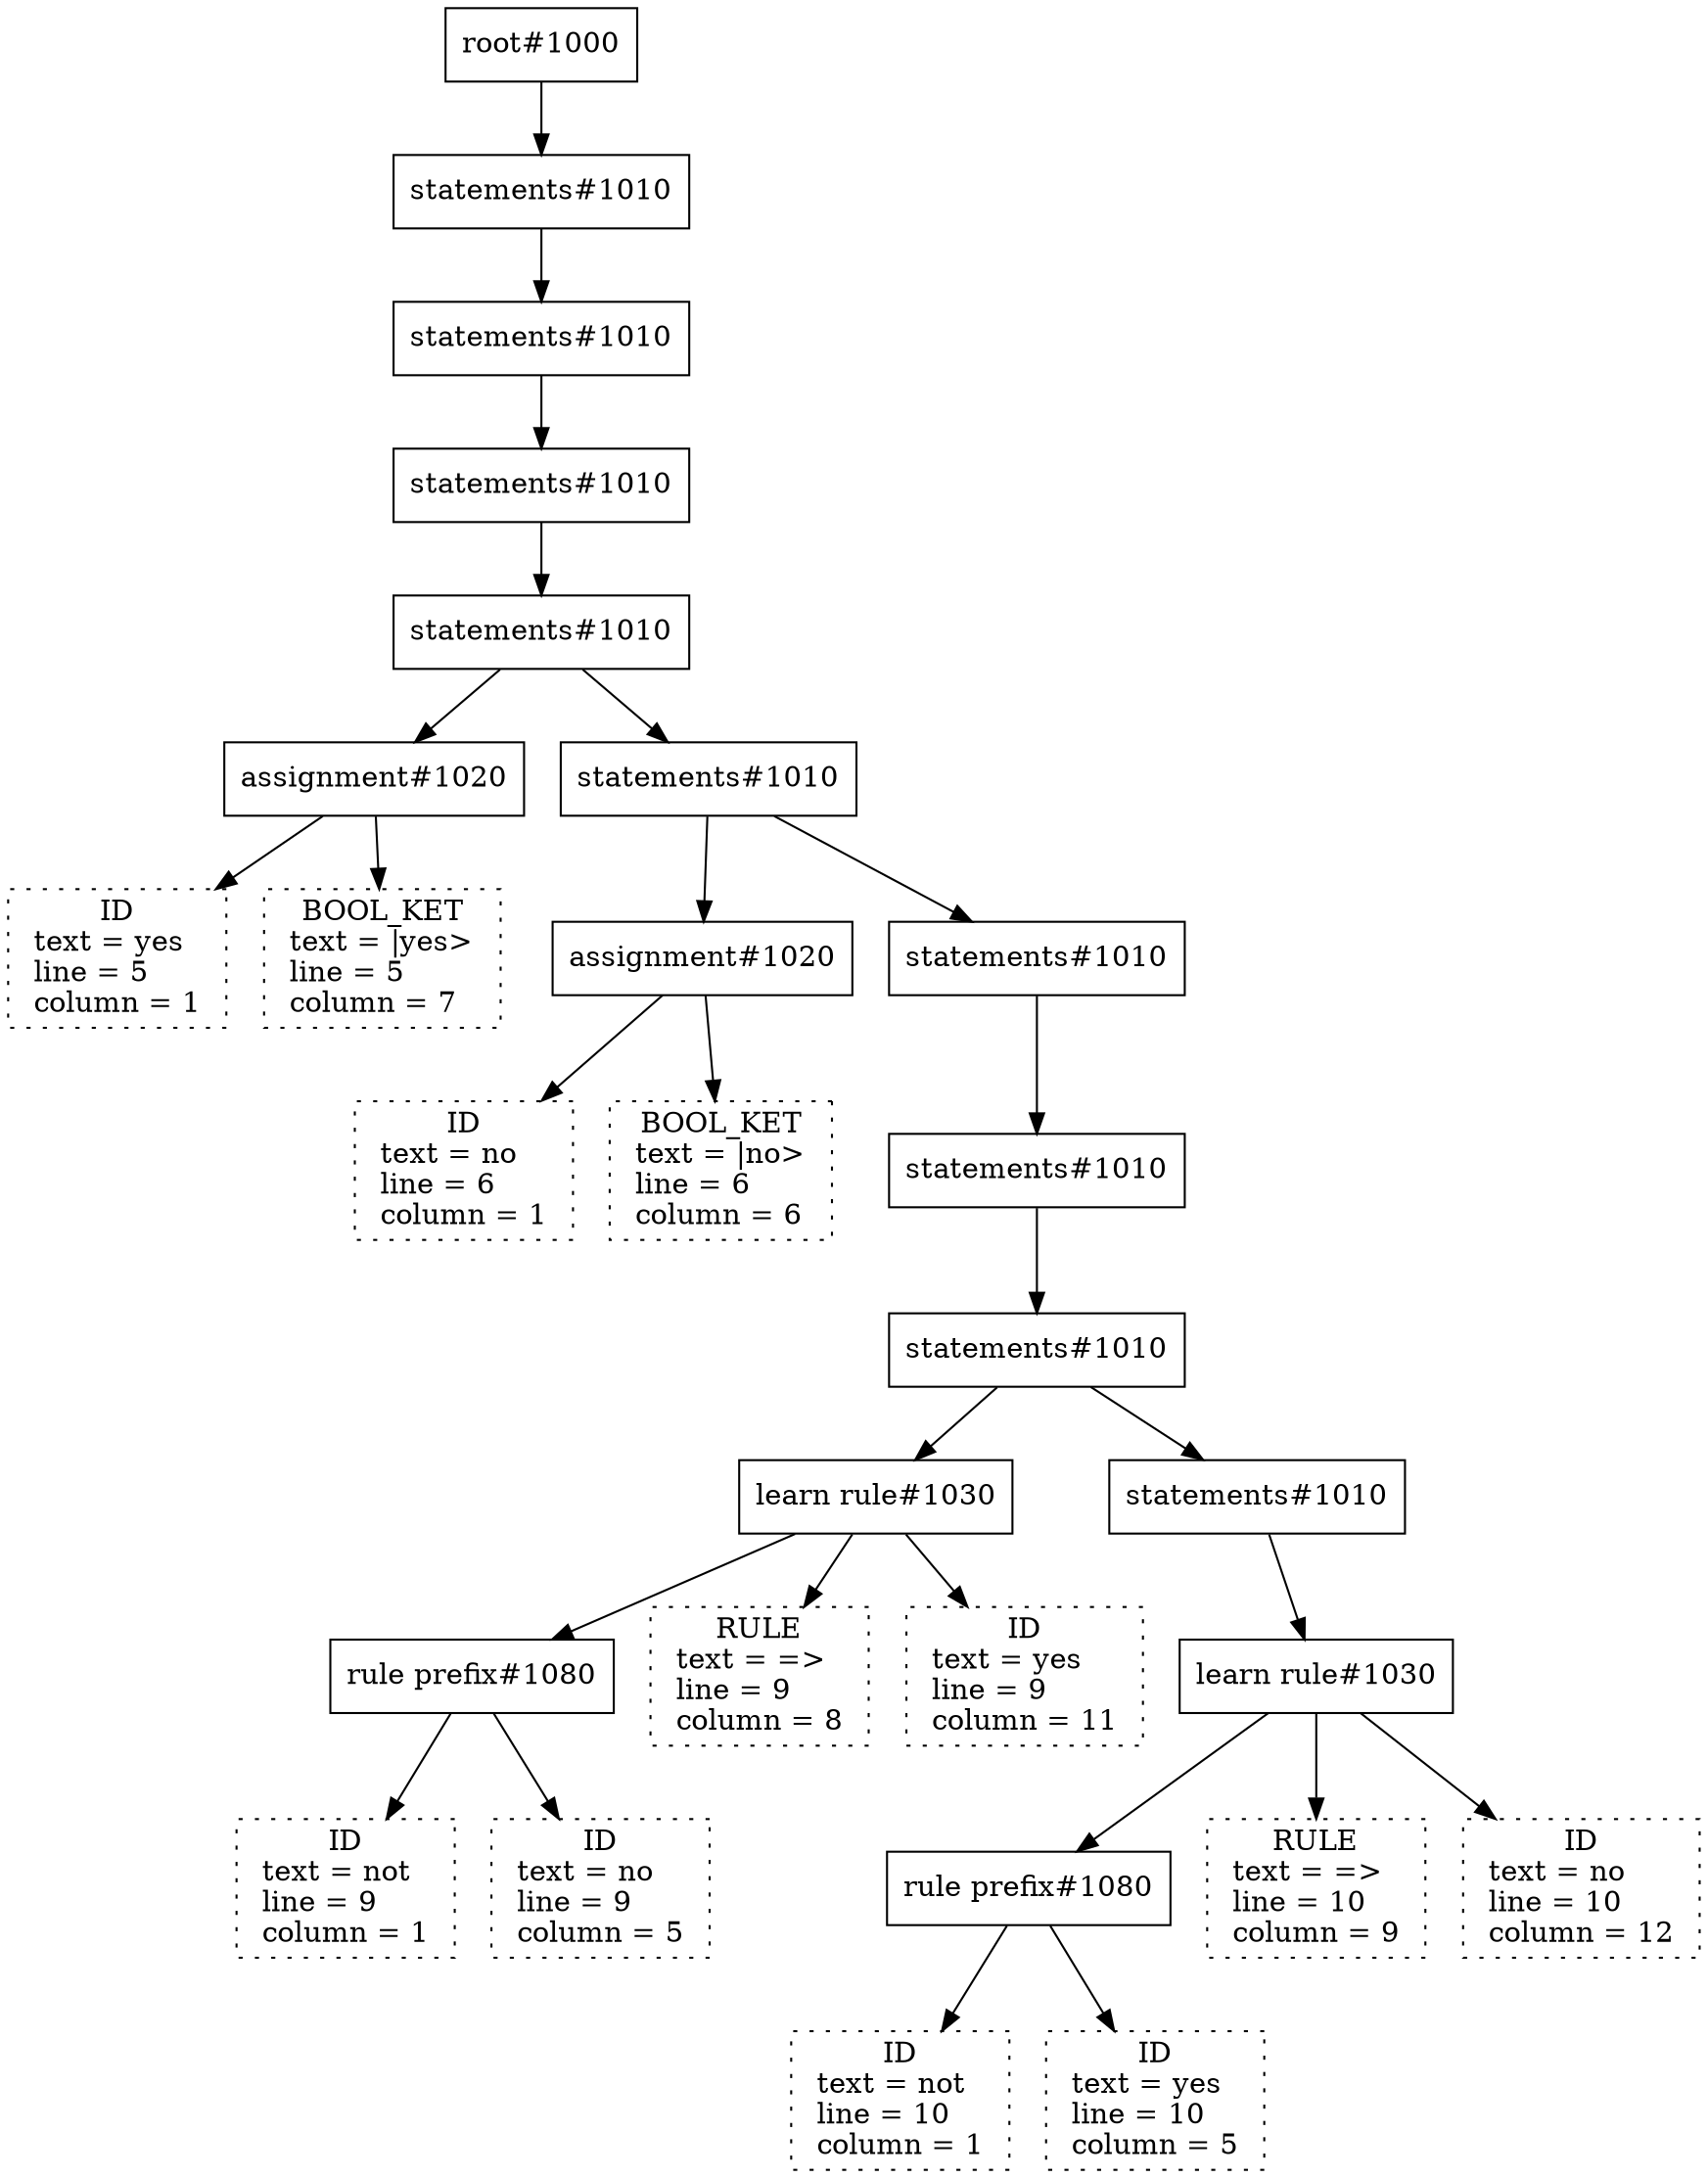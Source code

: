 digraph {
N30 [shape=box label="root#1000"]; 
N30 -> N29;
N29 [shape=box label="statements#1010"]; 
N29 -> N28;
N28 [shape=box label="statements#1010"]; 
N28 -> N27;
N27 [shape=box label="statements#1010"]; 
N27 -> N26;
N26 [shape=box label="statements#1010"]; 
N26 -> N4;
N4 [shape=box label="assignment#1020"]; 
N4 -> N1;
N1 [shape=box label="yes:ID"]; 
N1 [shape=box style=dotted label=" ID \n text = yes \l line = 5 \l column = 1 \l"];
N4 -> N3;
N3 [shape=box label="|yes>:BOOL_KET"]; 
N3 [shape=box style=dotted label=" BOOL_KET \n text = |yes> \l line = 5 \l column = 7 \l"];
N26 -> N25;
N25 [shape=box label="statements#1010"]; 
N25 -> N8;
N8 [shape=box label="assignment#1020"]; 
N8 -> N5;
N5 [shape=box label="no:ID"]; 
N5 [shape=box style=dotted label=" ID \n text = no \l line = 6 \l column = 1 \l"];
N8 -> N7;
N7 [shape=box label="|no>:BOOL_KET"]; 
N7 [shape=box style=dotted label=" BOOL_KET \n text = |no> \l line = 6 \l column = 6 \l"];
N25 -> N24;
N24 [shape=box label="statements#1010"]; 
N24 -> N23;
N23 [shape=box label="statements#1010"]; 
N23 -> N22;
N22 [shape=box label="statements#1010"]; 
N22 -> N14;
N14 [shape=box label="learn rule#1030"]; 
N14 -> N12;
N12 [shape=box label="rule prefix#1080"]; 
N12 -> N9;
N9 [shape=box label="not:ID"]; 
N9 [shape=box style=dotted label=" ID \n text = not \l line = 9 \l column = 1 \l"];
N12 -> N10;
N10 [shape=box label="no:ID"]; 
N10 [shape=box style=dotted label=" ID \n text = no \l line = 9 \l column = 5 \l"];
N14 -> N11;
N11 [shape=box label="=>:RULE"]; 
N11 [shape=box style=dotted label=" RULE \n text = => \l line = 9 \l column = 8 \l"];
N14 -> N13;
N13 [shape=box label="yes:ID"]; 
N13 [shape=box style=dotted label=" ID \n text = yes \l line = 9 \l column = 11 \l"];
N22 -> N21;
N21 [shape=box label="statements#1010"]; 
N21 -> N20;
N20 [shape=box label="learn rule#1030"]; 
N20 -> N18;
N18 [shape=box label="rule prefix#1080"]; 
N18 -> N15;
N15 [shape=box label="not:ID"]; 
N15 [shape=box style=dotted label=" ID \n text = not \l line = 10 \l column = 1 \l"];
N18 -> N16;
N16 [shape=box label="yes:ID"]; 
N16 [shape=box style=dotted label=" ID \n text = yes \l line = 10 \l column = 5 \l"];
N20 -> N17;
N17 [shape=box label="=>:RULE"]; 
N17 [shape=box style=dotted label=" RULE \n text = => \l line = 10 \l column = 9 \l"];
N20 -> N19;
N19 [shape=box label="no:ID"]; 
N19 [shape=box style=dotted label=" ID \n text = no \l line = 10 \l column = 12 \l"];
}
